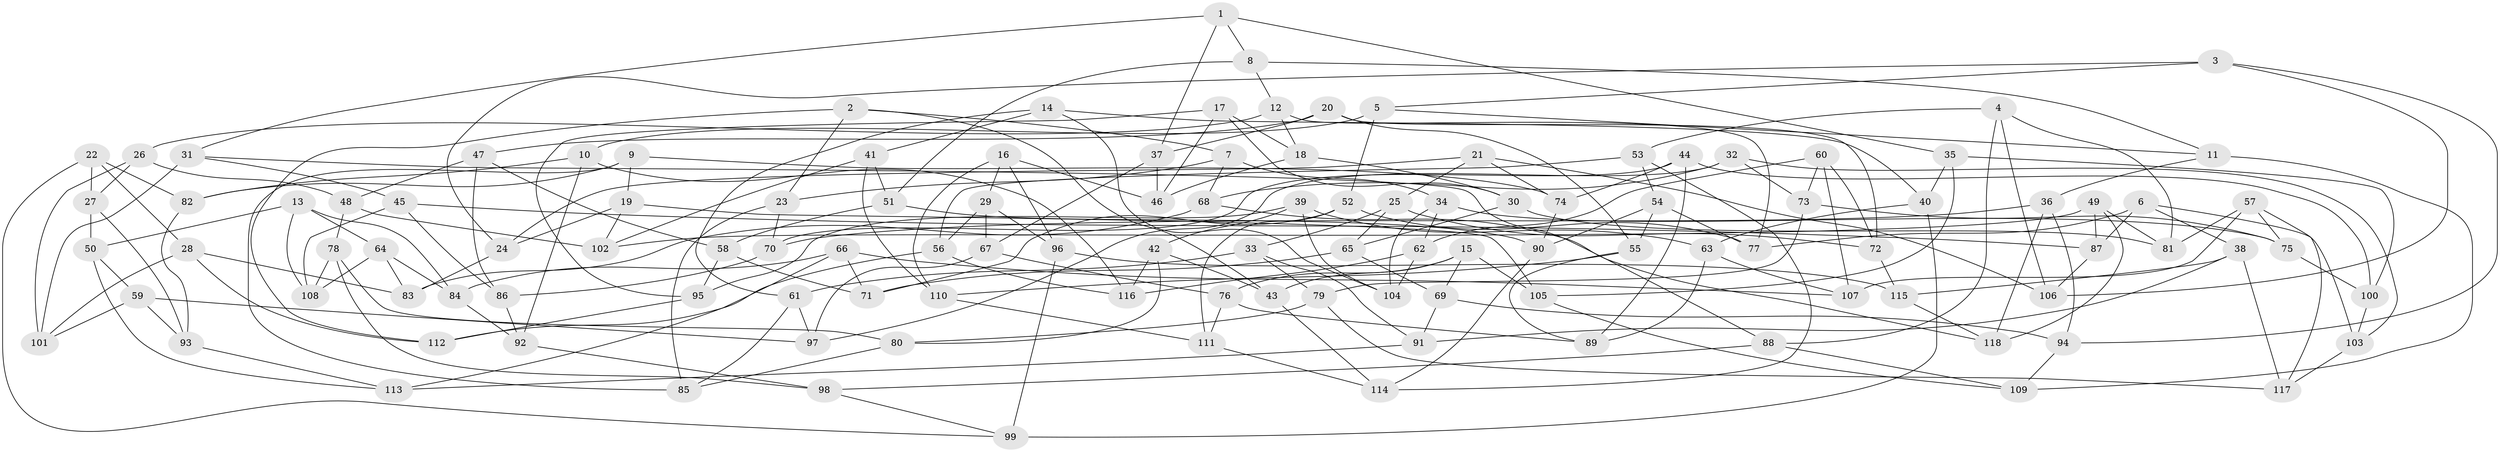 // coarse degree distribution, {6: 0.4666666666666667, 4: 0.4266666666666667, 5: 0.09333333333333334, 3: 0.013333333333333334}
// Generated by graph-tools (version 1.1) at 2025/52/02/27/25 19:52:33]
// undirected, 118 vertices, 236 edges
graph export_dot {
graph [start="1"]
  node [color=gray90,style=filled];
  1;
  2;
  3;
  4;
  5;
  6;
  7;
  8;
  9;
  10;
  11;
  12;
  13;
  14;
  15;
  16;
  17;
  18;
  19;
  20;
  21;
  22;
  23;
  24;
  25;
  26;
  27;
  28;
  29;
  30;
  31;
  32;
  33;
  34;
  35;
  36;
  37;
  38;
  39;
  40;
  41;
  42;
  43;
  44;
  45;
  46;
  47;
  48;
  49;
  50;
  51;
  52;
  53;
  54;
  55;
  56;
  57;
  58;
  59;
  60;
  61;
  62;
  63;
  64;
  65;
  66;
  67;
  68;
  69;
  70;
  71;
  72;
  73;
  74;
  75;
  76;
  77;
  78;
  79;
  80;
  81;
  82;
  83;
  84;
  85;
  86;
  87;
  88;
  89;
  90;
  91;
  92;
  93;
  94;
  95;
  96;
  97;
  98;
  99;
  100;
  101;
  102;
  103;
  104;
  105;
  106;
  107;
  108;
  109;
  110;
  111;
  112;
  113;
  114;
  115;
  116;
  117;
  118;
  1 -- 31;
  1 -- 35;
  1 -- 8;
  1 -- 37;
  2 -- 112;
  2 -- 23;
  2 -- 43;
  2 -- 7;
  3 -- 94;
  3 -- 5;
  3 -- 106;
  3 -- 24;
  4 -- 88;
  4 -- 106;
  4 -- 81;
  4 -- 53;
  5 -- 10;
  5 -- 11;
  5 -- 52;
  6 -- 103;
  6 -- 87;
  6 -- 38;
  6 -- 77;
  7 -- 23;
  7 -- 34;
  7 -- 68;
  8 -- 11;
  8 -- 51;
  8 -- 12;
  9 -- 19;
  9 -- 74;
  9 -- 85;
  9 -- 82;
  10 -- 82;
  10 -- 116;
  10 -- 92;
  11 -- 36;
  11 -- 109;
  12 -- 26;
  12 -- 18;
  12 -- 77;
  13 -- 50;
  13 -- 64;
  13 -- 84;
  13 -- 108;
  14 -- 61;
  14 -- 104;
  14 -- 41;
  14 -- 40;
  15 -- 69;
  15 -- 76;
  15 -- 105;
  15 -- 43;
  16 -- 96;
  16 -- 29;
  16 -- 46;
  16 -- 110;
  17 -- 18;
  17 -- 30;
  17 -- 46;
  17 -- 95;
  18 -- 30;
  18 -- 46;
  19 -- 102;
  19 -- 24;
  19 -- 105;
  20 -- 55;
  20 -- 72;
  20 -- 37;
  20 -- 47;
  21 -- 24;
  21 -- 74;
  21 -- 106;
  21 -- 25;
  22 -- 82;
  22 -- 28;
  22 -- 27;
  22 -- 99;
  23 -- 85;
  23 -- 70;
  24 -- 83;
  25 -- 33;
  25 -- 65;
  25 -- 72;
  26 -- 27;
  26 -- 48;
  26 -- 101;
  27 -- 50;
  27 -- 93;
  28 -- 83;
  28 -- 101;
  28 -- 112;
  29 -- 67;
  29 -- 96;
  29 -- 56;
  30 -- 65;
  30 -- 81;
  31 -- 45;
  31 -- 88;
  31 -- 101;
  32 -- 97;
  32 -- 68;
  32 -- 73;
  32 -- 103;
  33 -- 91;
  33 -- 79;
  33 -- 61;
  34 -- 104;
  34 -- 75;
  34 -- 62;
  35 -- 40;
  35 -- 100;
  35 -- 105;
  36 -- 118;
  36 -- 94;
  36 -- 70;
  37 -- 67;
  37 -- 46;
  38 -- 117;
  38 -- 115;
  38 -- 91;
  39 -- 104;
  39 -- 63;
  39 -- 42;
  39 -- 95;
  40 -- 99;
  40 -- 63;
  41 -- 51;
  41 -- 102;
  41 -- 110;
  42 -- 43;
  42 -- 116;
  42 -- 80;
  43 -- 114;
  44 -- 70;
  44 -- 74;
  44 -- 89;
  44 -- 100;
  45 -- 87;
  45 -- 108;
  45 -- 86;
  47 -- 86;
  47 -- 58;
  47 -- 48;
  48 -- 102;
  48 -- 78;
  49 -- 118;
  49 -- 87;
  49 -- 81;
  49 -- 102;
  50 -- 59;
  50 -- 113;
  51 -- 58;
  51 -- 90;
  52 -- 77;
  52 -- 71;
  52 -- 111;
  53 -- 114;
  53 -- 54;
  53 -- 56;
  54 -- 77;
  54 -- 55;
  54 -- 90;
  55 -- 89;
  55 -- 110;
  56 -- 112;
  56 -- 116;
  57 -- 117;
  57 -- 107;
  57 -- 81;
  57 -- 75;
  58 -- 95;
  58 -- 71;
  59 -- 97;
  59 -- 93;
  59 -- 101;
  60 -- 73;
  60 -- 62;
  60 -- 107;
  60 -- 72;
  61 -- 85;
  61 -- 97;
  62 -- 104;
  62 -- 116;
  63 -- 107;
  63 -- 89;
  64 -- 83;
  64 -- 84;
  64 -- 108;
  65 -- 69;
  65 -- 71;
  66 -- 113;
  66 -- 107;
  66 -- 71;
  66 -- 84;
  67 -- 76;
  67 -- 97;
  68 -- 83;
  68 -- 118;
  69 -- 91;
  69 -- 94;
  70 -- 86;
  72 -- 115;
  73 -- 75;
  73 -- 79;
  74 -- 90;
  75 -- 100;
  76 -- 89;
  76 -- 111;
  78 -- 80;
  78 -- 98;
  78 -- 108;
  79 -- 80;
  79 -- 117;
  80 -- 85;
  82 -- 93;
  84 -- 92;
  86 -- 92;
  87 -- 106;
  88 -- 109;
  88 -- 98;
  90 -- 114;
  91 -- 113;
  92 -- 98;
  93 -- 113;
  94 -- 109;
  95 -- 112;
  96 -- 99;
  96 -- 115;
  98 -- 99;
  100 -- 103;
  103 -- 117;
  105 -- 109;
  110 -- 111;
  111 -- 114;
  115 -- 118;
}
